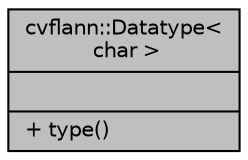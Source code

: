 digraph "cvflann::Datatype&lt; char &gt;"
{
 // LATEX_PDF_SIZE
  edge [fontname="Helvetica",fontsize="10",labelfontname="Helvetica",labelfontsize="10"];
  node [fontname="Helvetica",fontsize="10",shape=record];
  Node1 [label="{cvflann::Datatype\<\l char \>\n||+ type()\l}",height=0.2,width=0.4,color="black", fillcolor="grey75", style="filled", fontcolor="black",tooltip=" "];
}
